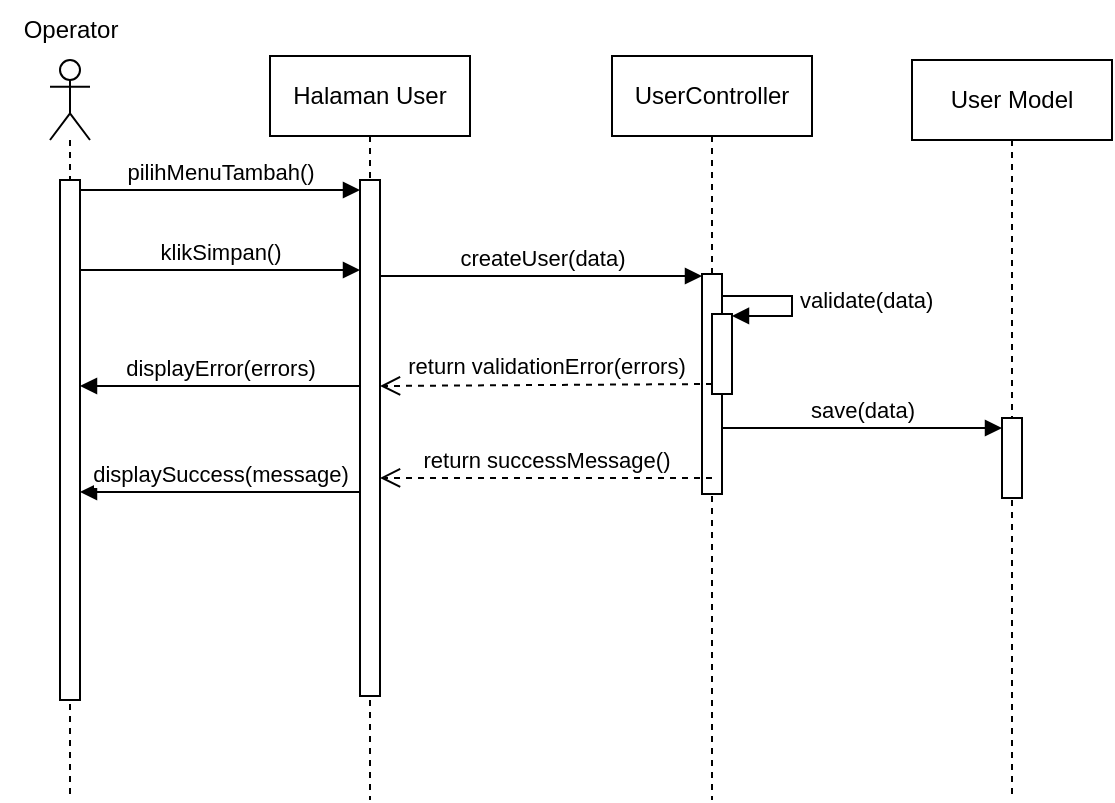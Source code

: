 <mxfile version="27.2.0" pages="2">
  <diagram name="Page-1" id="2YBvvXClWsGukQMizWep">
    <mxGraphModel dx="872" dy="473" grid="1" gridSize="10" guides="1" tooltips="1" connect="1" arrows="1" fold="1" page="1" pageScale="1" pageWidth="1100" pageHeight="850" math="0" shadow="0">
      <root>
        <mxCell id="0" />
        <mxCell id="1" parent="0" />
        <mxCell id="aM9ryv3xv72pqoxQDRHE-1" value="Halaman User" style="shape=umlLifeline;perimeter=lifelinePerimeter;whiteSpace=wrap;html=1;container=0;dropTarget=0;collapsible=0;recursiveResize=0;outlineConnect=0;portConstraint=eastwest;newEdgeStyle={&quot;edgeStyle&quot;:&quot;elbowEdgeStyle&quot;,&quot;elbow&quot;:&quot;vertical&quot;,&quot;curved&quot;:0,&quot;rounded&quot;:0};" parent="1" vertex="1">
          <mxGeometry x="229" y="58" width="100" height="372" as="geometry" />
        </mxCell>
        <mxCell id="T4nr4BvLs9ZgPoC9NKc0-5" value="" style="html=1;points=[[0,0,0,0,5],[0,1,0,0,-5],[1,0,0,0,5],[1,1,0,0,-5]];perimeter=orthogonalPerimeter;outlineConnect=0;targetShapes=umlLifeline;portConstraint=eastwest;newEdgeStyle={&quot;curved&quot;:0,&quot;rounded&quot;:0};" parent="aM9ryv3xv72pqoxQDRHE-1" vertex="1">
          <mxGeometry x="45" y="62" width="10" height="258" as="geometry" />
        </mxCell>
        <mxCell id="aM9ryv3xv72pqoxQDRHE-5" value="UserController" style="shape=umlLifeline;perimeter=lifelinePerimeter;whiteSpace=wrap;html=1;container=0;dropTarget=0;collapsible=0;recursiveResize=0;outlineConnect=0;portConstraint=eastwest;newEdgeStyle={&quot;edgeStyle&quot;:&quot;elbowEdgeStyle&quot;,&quot;elbow&quot;:&quot;vertical&quot;,&quot;curved&quot;:0,&quot;rounded&quot;:0};" parent="1" vertex="1">
          <mxGeometry x="400" y="58" width="100" height="372" as="geometry" />
        </mxCell>
        <mxCell id="aM9ryv3xv72pqoxQDRHE-6" value="" style="html=1;points=[];perimeter=orthogonalPerimeter;outlineConnect=0;targetShapes=umlLifeline;portConstraint=eastwest;newEdgeStyle={&quot;edgeStyle&quot;:&quot;elbowEdgeStyle&quot;,&quot;elbow&quot;:&quot;vertical&quot;,&quot;curved&quot;:0,&quot;rounded&quot;:0};" parent="aM9ryv3xv72pqoxQDRHE-5" vertex="1">
          <mxGeometry x="45" y="109" width="10" height="110" as="geometry" />
        </mxCell>
        <mxCell id="T4nr4BvLs9ZgPoC9NKc0-14" value="" style="html=1;points=[[0,0,0,0,5],[0,1,0,0,-5],[1,0,0,0,5],[1,1,0,0,-5]];perimeter=orthogonalPerimeter;outlineConnect=0;targetShapes=umlLifeline;portConstraint=eastwest;newEdgeStyle={&quot;curved&quot;:0,&quot;rounded&quot;:0};" parent="aM9ryv3xv72pqoxQDRHE-5" vertex="1">
          <mxGeometry x="50" y="129" width="10" height="40" as="geometry" />
        </mxCell>
        <mxCell id="T4nr4BvLs9ZgPoC9NKc0-15" value="validate(data)" style="html=1;align=left;spacingLeft=2;endArrow=block;rounded=0;edgeStyle=orthogonalEdgeStyle;curved=0;rounded=0;" parent="aM9ryv3xv72pqoxQDRHE-5" edge="1">
          <mxGeometry relative="1" as="geometry">
            <mxPoint x="55.0" y="119.966" as="sourcePoint" />
            <Array as="points">
              <mxPoint x="90" y="120" />
              <mxPoint x="90" y="130" />
            </Array>
            <mxPoint x="60.0" y="129.966" as="targetPoint" />
          </mxGeometry>
        </mxCell>
        <mxCell id="T4nr4BvLs9ZgPoC9NKc0-1" value="" style="shape=umlLifeline;perimeter=lifelinePerimeter;whiteSpace=wrap;html=1;container=1;dropTarget=0;collapsible=0;recursiveResize=0;outlineConnect=0;portConstraint=eastwest;newEdgeStyle={&quot;curved&quot;:0,&quot;rounded&quot;:0};participant=umlActor;" parent="1" vertex="1">
          <mxGeometry x="119" y="60" width="20" height="370" as="geometry" />
        </mxCell>
        <mxCell id="T4nr4BvLs9ZgPoC9NKc0-8" value="" style="html=1;points=[[0,0,0,0,5],[0,1,0,0,-5],[1,0,0,0,5],[1,1,0,0,-5]];perimeter=orthogonalPerimeter;outlineConnect=0;targetShapes=umlLifeline;portConstraint=eastwest;newEdgeStyle={&quot;curved&quot;:0,&quot;rounded&quot;:0};" parent="T4nr4BvLs9ZgPoC9NKc0-1" vertex="1">
          <mxGeometry x="5" y="60" width="10" height="260" as="geometry" />
        </mxCell>
        <mxCell id="T4nr4BvLs9ZgPoC9NKc0-2" value="Operator" style="text;html=1;align=center;verticalAlign=middle;resizable=0;points=[];autosize=1;strokeColor=none;fillColor=none;" parent="1" vertex="1">
          <mxGeometry x="94" y="30" width="70" height="30" as="geometry" />
        </mxCell>
        <mxCell id="T4nr4BvLs9ZgPoC9NKc0-6" value="pilihMenuTambah()" style="html=1;verticalAlign=bottom;endArrow=block;curved=0;rounded=0;entryX=0;entryY=0;entryDx=0;entryDy=5;" parent="1" source="T4nr4BvLs9ZgPoC9NKc0-8" target="T4nr4BvLs9ZgPoC9NKc0-5" edge="1">
          <mxGeometry relative="1" as="geometry">
            <mxPoint x="159" y="125" as="sourcePoint" />
          </mxGeometry>
        </mxCell>
        <mxCell id="T4nr4BvLs9ZgPoC9NKc0-12" value="klikSimpan()" style="html=1;verticalAlign=bottom;endArrow=block;curved=0;rounded=0;" parent="1" edge="1">
          <mxGeometry width="80" relative="1" as="geometry">
            <mxPoint x="134" y="165" as="sourcePoint" />
            <mxPoint x="274" y="165.0" as="targetPoint" />
          </mxGeometry>
        </mxCell>
        <mxCell id="T4nr4BvLs9ZgPoC9NKc0-13" value="createUser(data)" style="html=1;verticalAlign=bottom;endArrow=block;curved=0;rounded=0;" parent="1" edge="1" target="aM9ryv3xv72pqoxQDRHE-6">
          <mxGeometry width="80" relative="1" as="geometry">
            <mxPoint x="284" y="168" as="sourcePoint" />
            <mxPoint x="425.0" y="168" as="targetPoint" />
          </mxGeometry>
        </mxCell>
        <mxCell id="T4nr4BvLs9ZgPoC9NKc0-17" value="return validationError(errors)" style="html=1;verticalAlign=bottom;endArrow=open;dashed=1;endSize=8;curved=0;rounded=0;exitX=0;exitY=1;exitDx=0;exitDy=-5;exitPerimeter=0;" parent="1" source="T4nr4BvLs9ZgPoC9NKc0-14" edge="1">
          <mxGeometry relative="1" as="geometry">
            <mxPoint x="425" y="223" as="sourcePoint" />
            <mxPoint x="284" y="223" as="targetPoint" />
          </mxGeometry>
        </mxCell>
        <mxCell id="T4nr4BvLs9ZgPoC9NKc0-20" value="displayError(errors)" style="html=1;verticalAlign=bottom;endArrow=block;curved=0;rounded=0;" parent="1" edge="1">
          <mxGeometry width="80" relative="1" as="geometry">
            <mxPoint x="274" y="223" as="sourcePoint" />
            <mxPoint x="134" y="223" as="targetPoint" />
          </mxGeometry>
        </mxCell>
        <mxCell id="T4nr4BvLs9ZgPoC9NKc0-21" value="User Model" style="shape=umlLifeline;perimeter=lifelinePerimeter;whiteSpace=wrap;html=1;container=1;dropTarget=0;collapsible=0;recursiveResize=0;outlineConnect=0;portConstraint=eastwest;newEdgeStyle={&quot;curved&quot;:0,&quot;rounded&quot;:0};" parent="1" vertex="1">
          <mxGeometry x="550" y="60" width="100" height="370" as="geometry" />
        </mxCell>
        <mxCell id="T4nr4BvLs9ZgPoC9NKc0-25" value="" style="html=1;points=[[0,0,0,0,5],[0,1,0,0,-5],[1,0,0,0,5],[1,1,0,0,-5]];perimeter=orthogonalPerimeter;outlineConnect=0;targetShapes=umlLifeline;portConstraint=eastwest;newEdgeStyle={&quot;curved&quot;:0,&quot;rounded&quot;:0};" parent="T4nr4BvLs9ZgPoC9NKc0-21" vertex="1">
          <mxGeometry x="45" y="179" width="10" height="40" as="geometry" />
        </mxCell>
        <mxCell id="T4nr4BvLs9ZgPoC9NKc0-26" value="save(data)" style="html=1;verticalAlign=bottom;endArrow=block;curved=0;rounded=0;entryX=0;entryY=0;entryDx=0;entryDy=5;entryPerimeter=0;" parent="1" source="aM9ryv3xv72pqoxQDRHE-6" target="T4nr4BvLs9ZgPoC9NKc0-25" edge="1">
          <mxGeometry width="80" relative="1" as="geometry">
            <mxPoint x="490" y="249" as="sourcePoint" />
            <mxPoint x="570" y="249" as="targetPoint" />
          </mxGeometry>
        </mxCell>
        <mxCell id="T4nr4BvLs9ZgPoC9NKc0-28" value="return successMessage()" style="html=1;verticalAlign=bottom;endArrow=open;dashed=1;endSize=8;curved=0;rounded=0;exitX=0.5;exitY=0.927;exitDx=0;exitDy=0;exitPerimeter=0;" parent="1" source="aM9ryv3xv72pqoxQDRHE-6" edge="1">
          <mxGeometry relative="1" as="geometry">
            <mxPoint x="496" y="279" as="sourcePoint" />
            <mxPoint x="284" y="268.97" as="targetPoint" />
          </mxGeometry>
        </mxCell>
        <mxCell id="T4nr4BvLs9ZgPoC9NKc0-29" value="displaySuccess(message)" style="html=1;verticalAlign=bottom;endArrow=block;curved=0;rounded=0;" parent="1" edge="1">
          <mxGeometry width="80" relative="1" as="geometry">
            <mxPoint x="274" y="276" as="sourcePoint" />
            <mxPoint x="134" y="276" as="targetPoint" />
            <mxPoint as="offset" />
          </mxGeometry>
        </mxCell>
      </root>
    </mxGraphModel>
  </diagram>
  <diagram id="vDtVjjSW13JK6fiYi8KA" name="Page-2">
    <mxGraphModel dx="786" dy="425" grid="1" gridSize="10" guides="1" tooltips="1" connect="1" arrows="1" fold="1" page="1" pageScale="1" pageWidth="1100" pageHeight="850" math="0" shadow="0">
      <root>
        <mxCell id="0" />
        <mxCell id="1" parent="0" />
        <mxCell id="Ecut0LhpOFnVx9uF9ZuR-1" value="Halaman User" style="shape=umlLifeline;perimeter=lifelinePerimeter;whiteSpace=wrap;html=1;container=0;dropTarget=0;collapsible=0;recursiveResize=0;outlineConnect=0;portConstraint=eastwest;newEdgeStyle={&quot;edgeStyle&quot;:&quot;elbowEdgeStyle&quot;,&quot;elbow&quot;:&quot;vertical&quot;,&quot;curved&quot;:0,&quot;rounded&quot;:0};" vertex="1" parent="1">
          <mxGeometry x="265" y="268" width="100" height="392" as="geometry" />
        </mxCell>
        <mxCell id="Ecut0LhpOFnVx9uF9ZuR-2" value="" style="html=1;points=[[0,0,0,0,5],[0,1,0,0,-5],[1,0,0,0,5],[1,1,0,0,-5]];perimeter=orthogonalPerimeter;outlineConnect=0;targetShapes=umlLifeline;portConstraint=eastwest;newEdgeStyle={&quot;curved&quot;:0,&quot;rounded&quot;:0};" vertex="1" parent="Ecut0LhpOFnVx9uF9ZuR-1">
          <mxGeometry x="45" y="62" width="10" height="258" as="geometry" />
        </mxCell>
        <mxCell id="Ecut0LhpOFnVx9uF9ZuR-3" value="UserController" style="shape=umlLifeline;perimeter=lifelinePerimeter;whiteSpace=wrap;html=1;container=0;dropTarget=0;collapsible=0;recursiveResize=0;outlineConnect=0;portConstraint=eastwest;newEdgeStyle={&quot;edgeStyle&quot;:&quot;elbowEdgeStyle&quot;,&quot;elbow&quot;:&quot;vertical&quot;,&quot;curved&quot;:0,&quot;rounded&quot;:0};" vertex="1" parent="1">
          <mxGeometry x="416" y="268" width="100" height="372" as="geometry" />
        </mxCell>
        <mxCell id="Ecut0LhpOFnVx9uF9ZuR-4" value="" style="html=1;points=[];perimeter=orthogonalPerimeter;outlineConnect=0;targetShapes=umlLifeline;portConstraint=eastwest;newEdgeStyle={&quot;edgeStyle&quot;:&quot;elbowEdgeStyle&quot;,&quot;elbow&quot;:&quot;vertical&quot;,&quot;curved&quot;:0,&quot;rounded&quot;:0};" vertex="1" parent="Ecut0LhpOFnVx9uF9ZuR-3">
          <mxGeometry x="45" y="170" width="10" height="110" as="geometry" />
        </mxCell>
        <mxCell id="Ecut0LhpOFnVx9uF9ZuR-5" value="" style="html=1;points=[[0,0,0,0,5],[0,1,0,0,-5],[1,0,0,0,5],[1,1,0,0,-5]];perimeter=orthogonalPerimeter;outlineConnect=0;targetShapes=umlLifeline;portConstraint=eastwest;newEdgeStyle={&quot;curved&quot;:0,&quot;rounded&quot;:0};" vertex="1" parent="Ecut0LhpOFnVx9uF9ZuR-3">
          <mxGeometry x="50" y="190" width="10" height="40" as="geometry" />
        </mxCell>
        <mxCell id="Ecut0LhpOFnVx9uF9ZuR-6" value="validasi data" style="html=1;align=left;spacingLeft=2;endArrow=block;rounded=0;edgeStyle=orthogonalEdgeStyle;curved=0;rounded=0;" edge="1" parent="Ecut0LhpOFnVx9uF9ZuR-3">
          <mxGeometry relative="1" as="geometry">
            <mxPoint x="55.0" y="180.966" as="sourcePoint" />
            <Array as="points">
              <mxPoint x="90" y="181" />
              <mxPoint x="90" y="191" />
            </Array>
            <mxPoint x="60.0" y="190.966" as="targetPoint" />
          </mxGeometry>
        </mxCell>
        <mxCell id="Ecut0LhpOFnVx9uF9ZuR-7" value="" style="shape=umlLifeline;perimeter=lifelinePerimeter;whiteSpace=wrap;html=1;container=1;dropTarget=0;collapsible=0;recursiveResize=0;outlineConnect=0;portConstraint=eastwest;newEdgeStyle={&quot;curved&quot;:0,&quot;rounded&quot;:0};participant=umlActor;" vertex="1" parent="1">
          <mxGeometry x="155" y="270" width="20" height="380" as="geometry" />
        </mxCell>
        <mxCell id="Ecut0LhpOFnVx9uF9ZuR-8" value="" style="html=1;points=[[0,0,0,0,5],[0,1,0,0,-5],[1,0,0,0,5],[1,1,0,0,-5]];perimeter=orthogonalPerimeter;outlineConnect=0;targetShapes=umlLifeline;portConstraint=eastwest;newEdgeStyle={&quot;curved&quot;:0,&quot;rounded&quot;:0};" vertex="1" parent="Ecut0LhpOFnVx9uF9ZuR-7">
          <mxGeometry x="5" y="60" width="10" height="260" as="geometry" />
        </mxCell>
        <mxCell id="Ecut0LhpOFnVx9uF9ZuR-9" value="Operator" style="text;html=1;align=center;verticalAlign=middle;resizable=0;points=[];autosize=1;strokeColor=none;fillColor=none;" vertex="1" parent="1">
          <mxGeometry x="130" y="240" width="70" height="30" as="geometry" />
        </mxCell>
        <mxCell id="Ecut0LhpOFnVx9uF9ZuR-10" value="pilih user untuk diupdate" style="html=1;verticalAlign=bottom;endArrow=block;curved=0;rounded=0;entryX=0;entryY=0;entryDx=0;entryDy=5;" edge="1" parent="1" source="Ecut0LhpOFnVx9uF9ZuR-8" target="Ecut0LhpOFnVx9uF9ZuR-2">
          <mxGeometry relative="1" as="geometry">
            <mxPoint x="195" y="335" as="sourcePoint" />
          </mxGeometry>
        </mxCell>
        <mxCell id="Ecut0LhpOFnVx9uF9ZuR-11" value="menampilkan modal" style="html=1;verticalAlign=bottom;endArrow=open;dashed=1;endSize=8;curved=0;rounded=0;exitX=0;exitY=1;exitDx=0;exitDy=-5;exitPerimeter=0;" edge="1" parent="1" target="Ecut0LhpOFnVx9uF9ZuR-8">
          <mxGeometry relative="1" as="geometry">
            <mxPoint x="181" y="386" as="targetPoint" />
            <mxPoint x="310" y="386" as="sourcePoint" />
          </mxGeometry>
        </mxCell>
        <mxCell id="Ecut0LhpOFnVx9uF9ZuR-12" value="input data" style="html=1;verticalAlign=bottom;endArrow=block;curved=0;rounded=0;" edge="1" parent="1" source="Ecut0LhpOFnVx9uF9ZuR-8">
          <mxGeometry width="80" relative="1" as="geometry">
            <mxPoint x="181" y="418.0" as="sourcePoint" />
            <mxPoint x="310" y="418.0" as="targetPoint" />
          </mxGeometry>
        </mxCell>
        <mxCell id="Ecut0LhpOFnVx9uF9ZuR-13" value="klik update" style="html=1;verticalAlign=bottom;endArrow=block;curved=0;rounded=0;" edge="1" parent="1" source="Ecut0LhpOFnVx9uF9ZuR-8">
          <mxGeometry width="80" relative="1" as="geometry">
            <mxPoint x="181" y="446.0" as="sourcePoint" />
            <mxPoint x="310" y="446.0" as="targetPoint" />
          </mxGeometry>
        </mxCell>
        <mxCell id="Ecut0LhpOFnVx9uF9ZuR-14" value="kirim data" style="html=1;verticalAlign=bottom;endArrow=block;curved=0;rounded=0;" edge="1" parent="1">
          <mxGeometry width="80" relative="1" as="geometry">
            <mxPoint x="320" y="446" as="sourcePoint" />
            <mxPoint x="461.0" y="446" as="targetPoint" />
          </mxGeometry>
        </mxCell>
        <mxCell id="Ecut0LhpOFnVx9uF9ZuR-15" value="kirim pesan eror" style="html=1;verticalAlign=bottom;endArrow=open;dashed=1;endSize=8;curved=0;rounded=0;exitX=0;exitY=1;exitDx=0;exitDy=-5;exitPerimeter=0;" edge="1" parent="1" source="Ecut0LhpOFnVx9uF9ZuR-5">
          <mxGeometry relative="1" as="geometry">
            <mxPoint x="461" y="494" as="sourcePoint" />
            <mxPoint x="320" y="494" as="targetPoint" />
          </mxGeometry>
        </mxCell>
        <mxCell id="Ecut0LhpOFnVx9uF9ZuR-16" value="menampilkan pesan eror" style="html=1;verticalAlign=bottom;endArrow=block;curved=0;rounded=0;" edge="1" parent="1" target="Ecut0LhpOFnVx9uF9ZuR-8">
          <mxGeometry width="80" relative="1" as="geometry">
            <mxPoint x="310" y="494" as="sourcePoint" />
            <mxPoint x="181" y="494" as="targetPoint" />
          </mxGeometry>
        </mxCell>
        <mxCell id="Ecut0LhpOFnVx9uF9ZuR-17" value="User Model" style="shape=umlLifeline;perimeter=lifelinePerimeter;whiteSpace=wrap;html=1;container=1;dropTarget=0;collapsible=0;recursiveResize=0;outlineConnect=0;portConstraint=eastwest;newEdgeStyle={&quot;curved&quot;:0,&quot;rounded&quot;:0};" vertex="1" parent="1">
          <mxGeometry x="566" y="270" width="100" height="360" as="geometry" />
        </mxCell>
        <mxCell id="Ecut0LhpOFnVx9uF9ZuR-18" value="" style="html=1;points=[[0,0,0,0,5],[0,1,0,0,-5],[1,0,0,0,5],[1,1,0,0,-5]];perimeter=orthogonalPerimeter;outlineConnect=0;targetShapes=umlLifeline;portConstraint=eastwest;newEdgeStyle={&quot;curved&quot;:0,&quot;rounded&quot;:0};" vertex="1" parent="Ecut0LhpOFnVx9uF9ZuR-17">
          <mxGeometry x="45" y="240" width="10" height="40" as="geometry" />
        </mxCell>
        <mxCell id="Ecut0LhpOFnVx9uF9ZuR-19" value="update data user" style="html=1;verticalAlign=bottom;endArrow=block;curved=0;rounded=0;entryX=0;entryY=0;entryDx=0;entryDy=5;entryPerimeter=0;" edge="1" parent="1" source="Ecut0LhpOFnVx9uF9ZuR-4" target="Ecut0LhpOFnVx9uF9ZuR-18">
          <mxGeometry width="80" relative="1" as="geometry">
            <mxPoint x="506" y="520" as="sourcePoint" />
            <mxPoint x="586" y="520" as="targetPoint" />
          </mxGeometry>
        </mxCell>
        <mxCell id="Ecut0LhpOFnVx9uF9ZuR-20" value="kirim pesan sukses" style="html=1;verticalAlign=bottom;endArrow=open;dashed=1;endSize=8;curved=0;rounded=0;exitX=0.5;exitY=0.927;exitDx=0;exitDy=0;exitPerimeter=0;" edge="1" parent="1" source="Ecut0LhpOFnVx9uF9ZuR-4" target="Ecut0LhpOFnVx9uF9ZuR-2">
          <mxGeometry relative="1" as="geometry">
            <mxPoint x="532" y="550" as="sourcePoint" />
            <mxPoint x="386" y="551" as="targetPoint" />
          </mxGeometry>
        </mxCell>
        <mxCell id="Ecut0LhpOFnVx9uF9ZuR-21" value="menampilkan pesan sukses" style="html=1;verticalAlign=bottom;endArrow=block;curved=0;rounded=0;" edge="1" parent="1" target="Ecut0LhpOFnVx9uF9ZuR-8">
          <mxGeometry width="80" relative="1" as="geometry">
            <mxPoint x="310" y="547" as="sourcePoint" />
            <mxPoint x="181" y="547" as="targetPoint" />
          </mxGeometry>
        </mxCell>
      </root>
    </mxGraphModel>
  </diagram>
</mxfile>
